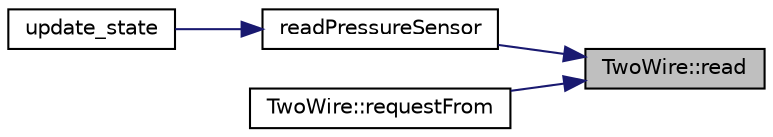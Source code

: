 digraph "TwoWire::read"
{
 // LATEX_PDF_SIZE
  edge [fontname="Helvetica",fontsize="10",labelfontname="Helvetica",labelfontsize="10"];
  node [fontname="Helvetica",fontsize="10",shape=record];
  rankdir="RL";
  Node1 [label="TwoWire::read",height=0.2,width=0.4,color="black", fillcolor="grey75", style="filled", fontcolor="black",tooltip=" "];
  Node1 -> Node2 [dir="back",color="midnightblue",fontsize="10",style="solid",fontname="Helvetica"];
  Node2 [label="readPressureSensor",height=0.2,width=0.4,color="black", fillcolor="white", style="filled",URL="$pressure_8h.html#ab54d1b3d2ecf334a39bff6d546be9061",tooltip=" "];
  Node2 -> Node3 [dir="back",color="midnightblue",fontsize="10",style="solid",fontname="Helvetica"];
  Node3 [label="update_state",height=0.2,width=0.4,color="black", fillcolor="white", style="filled",URL="$_machine_states_8h.html#acc4916099bc80c7c1e050bba2aa1189f",tooltip=" "];
  Node1 -> Node4 [dir="back",color="midnightblue",fontsize="10",style="solid",fontname="Helvetica"];
  Node4 [label="TwoWire::requestFrom",height=0.2,width=0.4,color="black", fillcolor="white", style="filled",URL="$class_two_wire.html#acd59cc9570fd49b1cf9044cbefef85ac",tooltip=" "];
}
